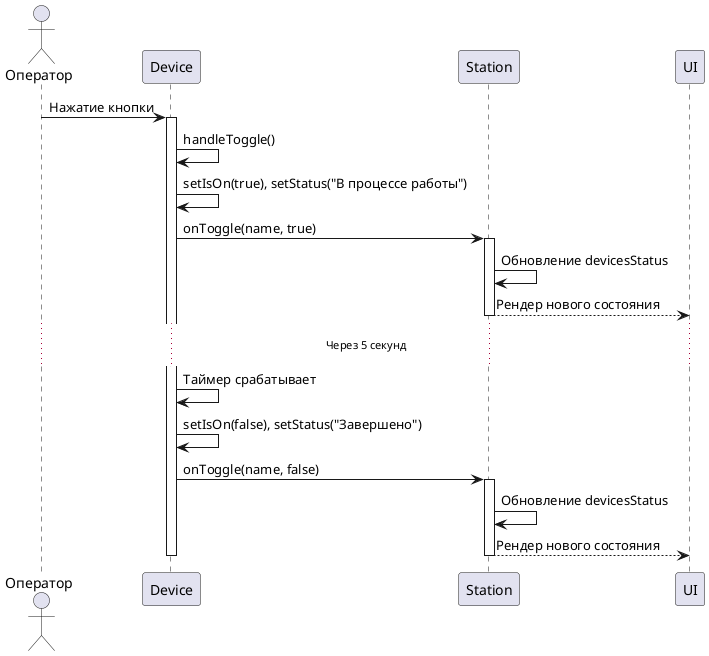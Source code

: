 @startuml
actor Оператор
participant Device
participant Station
participant UI

Оператор -> Device: Нажатие кнопки
activate Device
Device -> Device: handleToggle()
Device -> Device: setIsOn(true), setStatus("В процессе работы")
Device -> Station: onToggle(name, true)
activate Station
Station -> Station: Обновление devicesStatus
Station --> UI: Рендер нового состояния
deactivate Station

... Через 5 секунд ...

Device -> Device: Таймер срабатывает
Device -> Device: setIsOn(false), setStatus("Завершено")
Device -> Station: onToggle(name, false)
activate Station
Station -> Station: Обновление devicesStatus
Station --> UI: Рендер нового состояния
deactivate Station
deactivate Device
@enduml